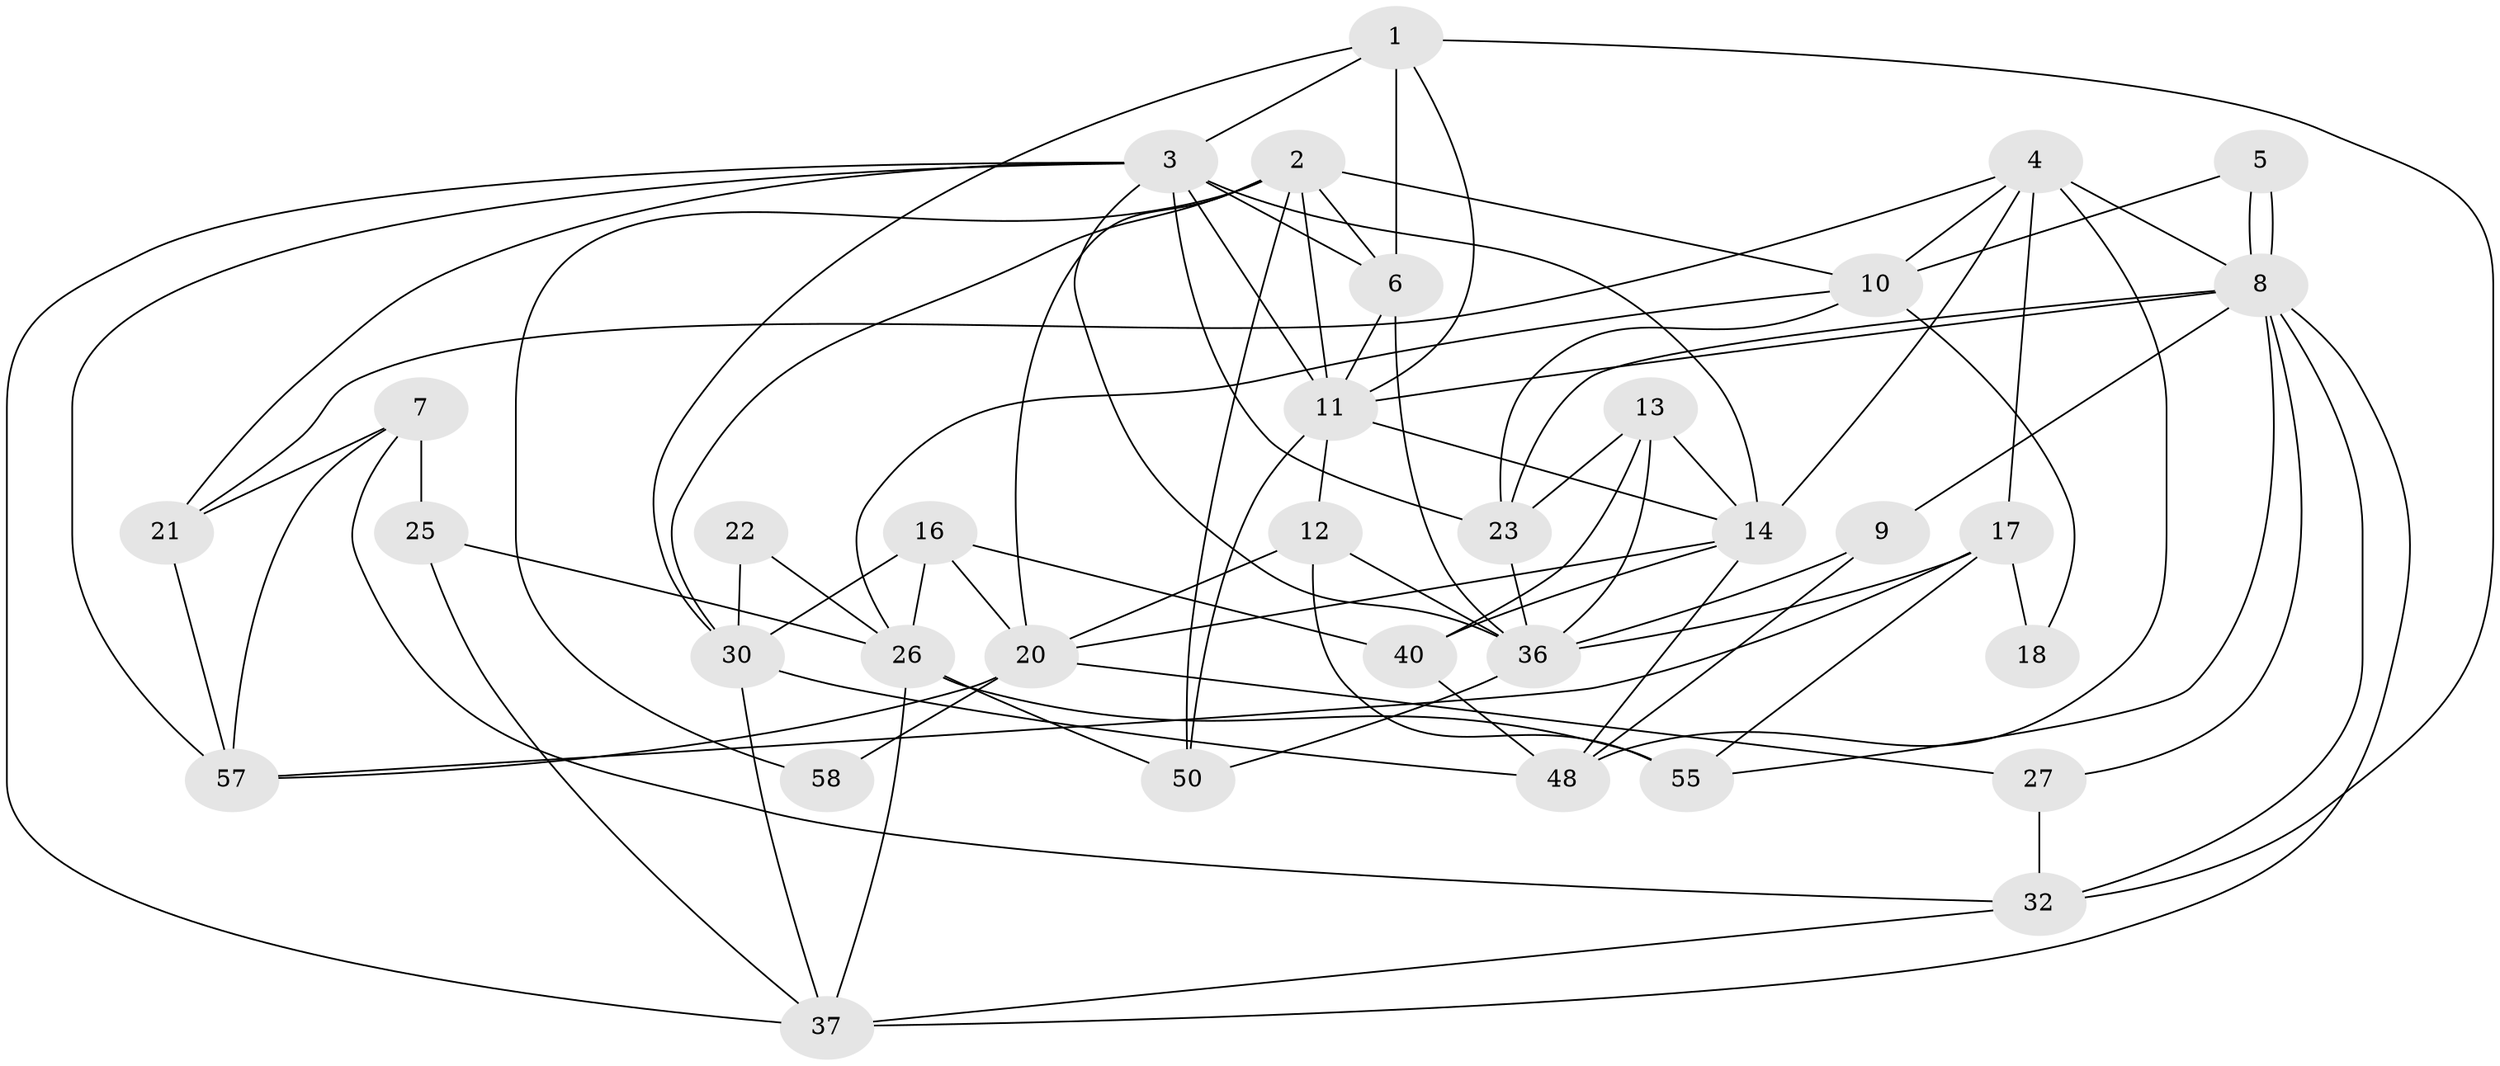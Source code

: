 // Generated by graph-tools (version 1.1) at 2025/23/03/03/25 07:23:56]
// undirected, 34 vertices, 86 edges
graph export_dot {
graph [start="1"]
  node [color=gray90,style=filled];
  1 [super="+19"];
  2 [super="+44"];
  3 [super="+28"];
  4 [super="+41"];
  5;
  6 [super="+34"];
  7;
  8 [super="+51"];
  9 [super="+35"];
  10 [super="+15"];
  11 [super="+42"];
  12 [super="+29"];
  13 [super="+38"];
  14 [super="+47"];
  16;
  17 [super="+31"];
  18;
  20 [super="+49"];
  21 [super="+52"];
  22 [super="+24"];
  23 [super="+43"];
  25 [super="+54"];
  26 [super="+33"];
  27;
  30 [super="+39"];
  32 [super="+46"];
  36 [super="+45"];
  37 [super="+53"];
  40 [super="+56"];
  48;
  50;
  55;
  57;
  58;
  1 -- 6;
  1 -- 11;
  1 -- 32;
  1 -- 3;
  1 -- 30;
  2 -- 6 [weight=2];
  2 -- 10;
  2 -- 50;
  2 -- 58;
  2 -- 11;
  2 -- 30;
  2 -- 20;
  3 -- 57;
  3 -- 37;
  3 -- 11;
  3 -- 6;
  3 -- 23;
  3 -- 14;
  3 -- 36;
  3 -- 21;
  4 -- 48;
  4 -- 17;
  4 -- 21;
  4 -- 8;
  4 -- 10;
  4 -- 14;
  5 -- 8;
  5 -- 8;
  5 -- 10;
  6 -- 11;
  6 -- 36;
  7 -- 32;
  7 -- 57;
  7 -- 25;
  7 -- 21;
  8 -- 23;
  8 -- 37;
  8 -- 9;
  8 -- 32;
  8 -- 55;
  8 -- 27;
  8 -- 11;
  9 -- 36;
  9 -- 48;
  10 -- 18;
  10 -- 23;
  10 -- 26;
  11 -- 12;
  11 -- 50;
  11 -- 14;
  12 -- 36 [weight=2];
  12 -- 20;
  12 -- 55;
  13 -- 36;
  13 -- 23 [weight=2];
  13 -- 40;
  13 -- 14;
  14 -- 48;
  14 -- 20;
  14 -- 40;
  16 -- 40;
  16 -- 26;
  16 -- 30;
  16 -- 20;
  17 -- 36;
  17 -- 18;
  17 -- 55;
  17 -- 57;
  20 -- 57;
  20 -- 58;
  20 -- 27;
  21 -- 57;
  22 -- 26 [weight=2];
  22 -- 30;
  23 -- 36;
  25 -- 26;
  25 -- 37;
  26 -- 50;
  26 -- 55 [weight=2];
  26 -- 37;
  27 -- 32;
  30 -- 48;
  30 -- 37;
  32 -- 37;
  36 -- 50;
  40 -- 48;
}
